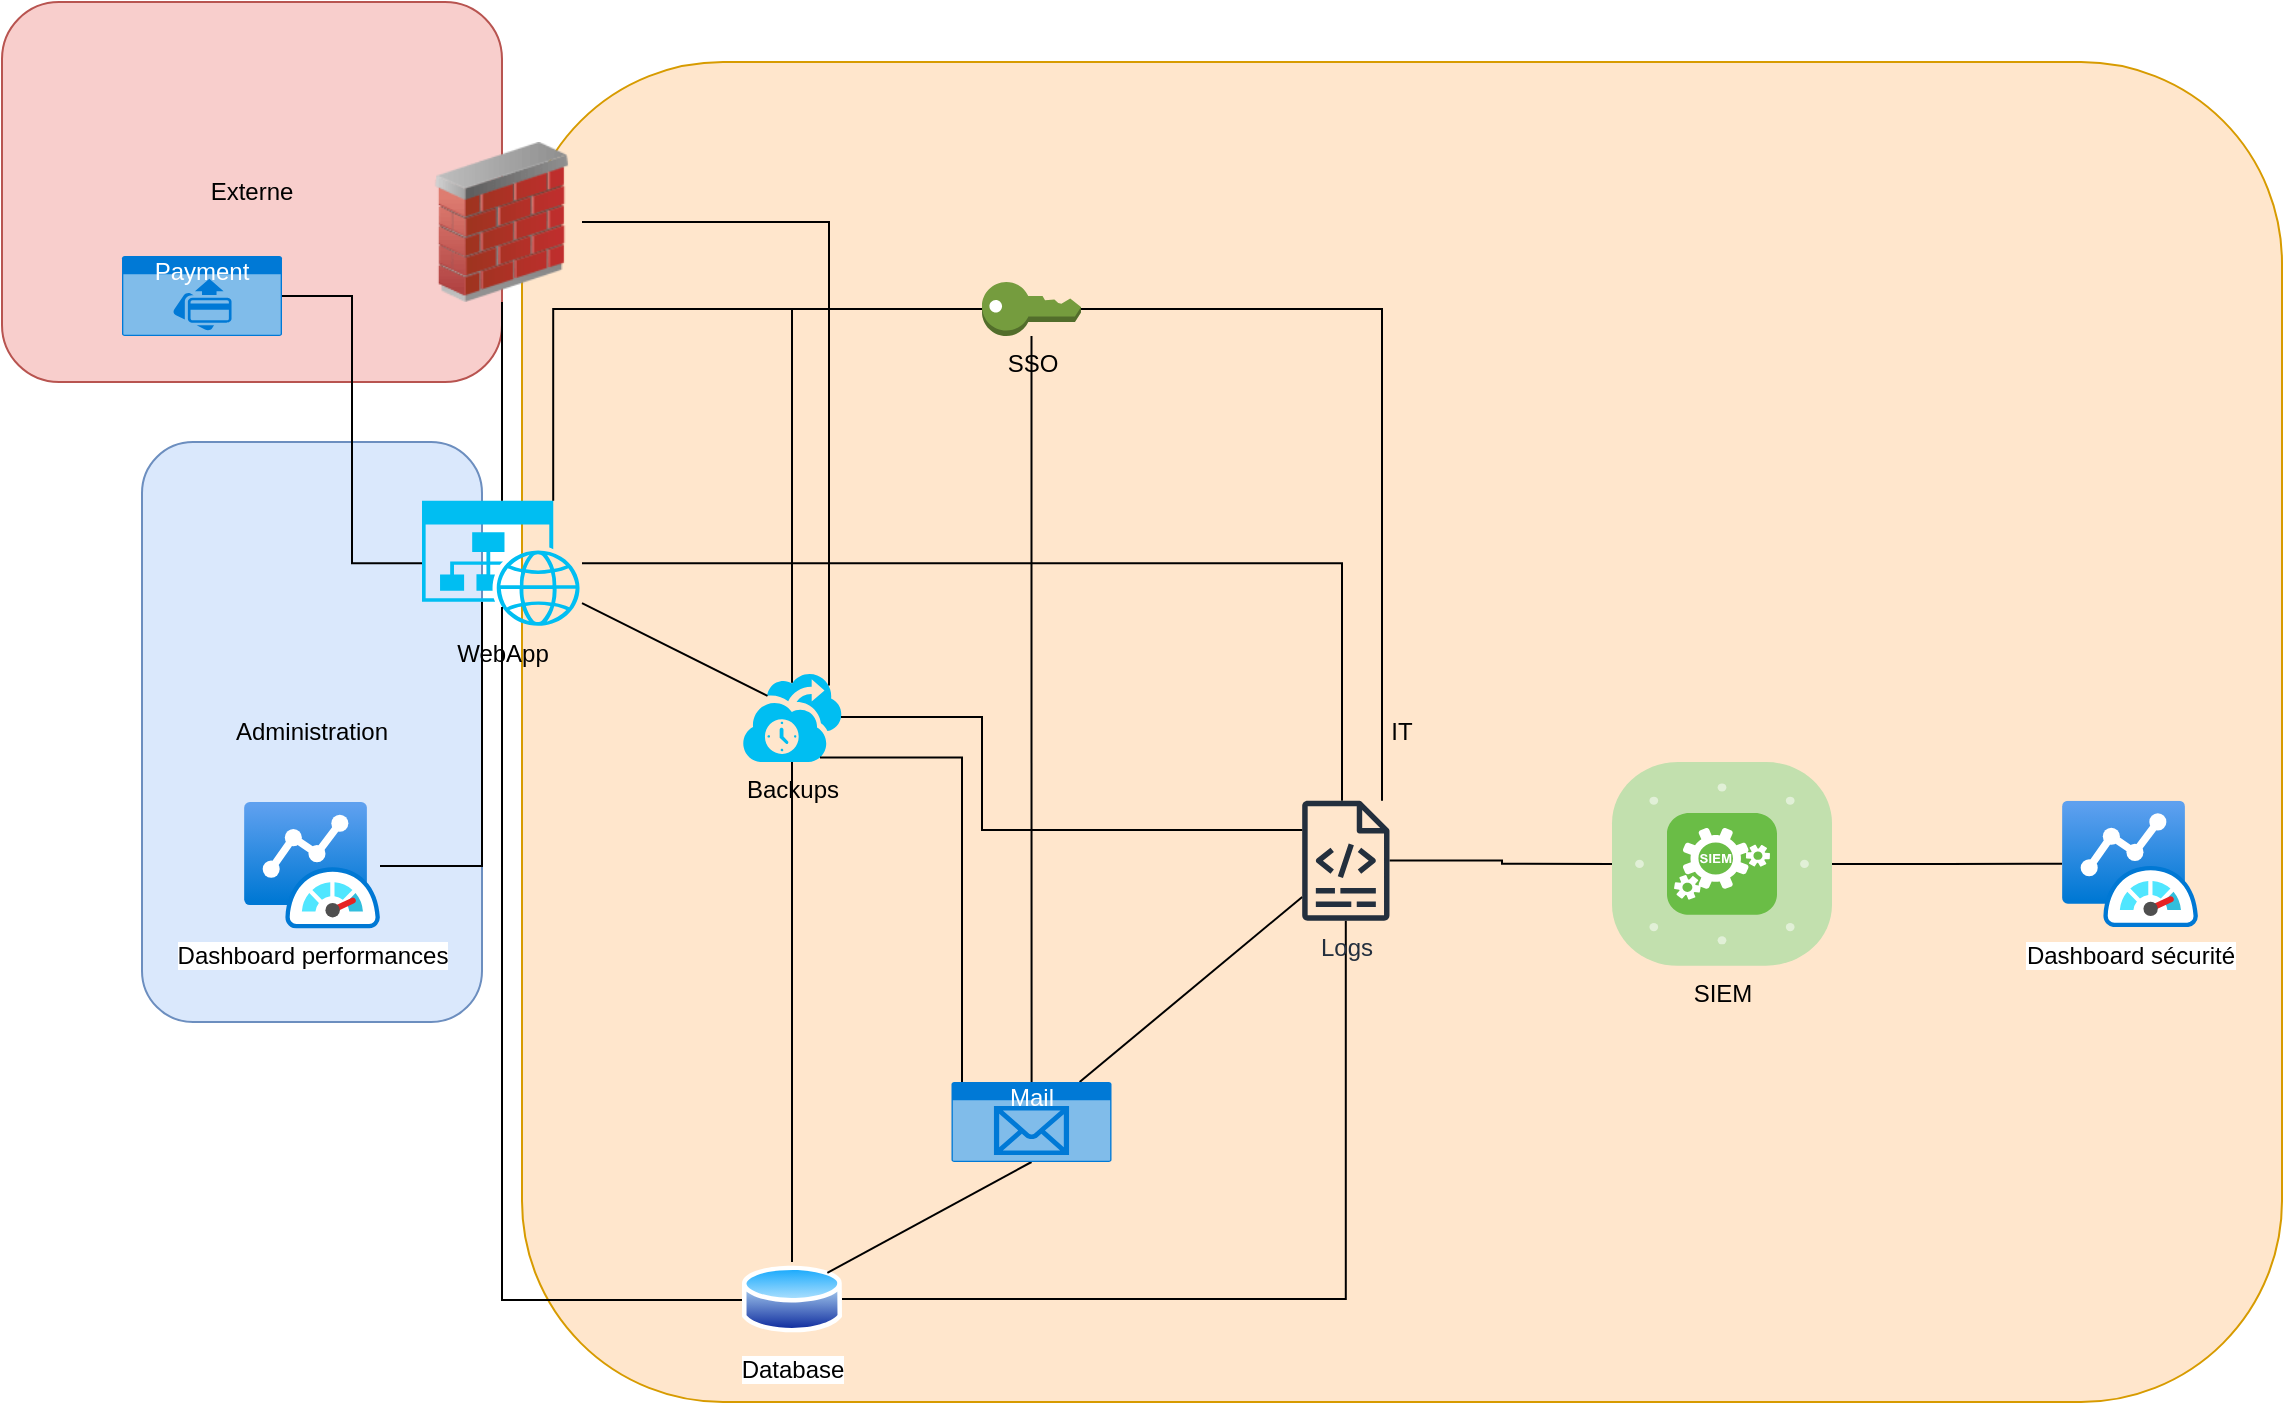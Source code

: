 <mxfile version="26.1.1">
  <diagram id="l8hXMBHkgcEJcSW0mbfh" name="Page-1">
    <mxGraphModel dx="2603" dy="1613" grid="1" gridSize="10" guides="1" tooltips="1" connect="1" arrows="1" fold="1" page="1" pageScale="1" pageWidth="1169" pageHeight="827" math="0" shadow="0">
      <root>
        <mxCell id="0" />
        <mxCell id="1" parent="0" />
        <mxCell id="q2HG8QPu7T1CwL4W8OTE-35" value="Externe" style="rounded=1;whiteSpace=wrap;html=1;fillColor=#f8cecc;strokeColor=#b85450;" vertex="1" parent="1">
          <mxGeometry x="-330" y="-100" width="250" height="190" as="geometry" />
        </mxCell>
        <mxCell id="q2HG8QPu7T1CwL4W8OTE-34" value="Administration" style="rounded=1;whiteSpace=wrap;html=1;fillColor=#dae8fc;strokeColor=#6c8ebf;" vertex="1" parent="1">
          <mxGeometry x="-260" y="120" width="170" height="290" as="geometry" />
        </mxCell>
        <mxCell id="q2HG8QPu7T1CwL4W8OTE-33" value="IT" style="rounded=1;whiteSpace=wrap;html=1;fillColor=#ffe6cc;strokeColor=#d79b00;" vertex="1" parent="1">
          <mxGeometry x="-70" y="-70" width="880" height="670" as="geometry" />
        </mxCell>
        <mxCell id="q2HG8QPu7T1CwL4W8OTE-12" style="edgeStyle=orthogonalEdgeStyle;rounded=0;orthogonalLoop=1;jettySize=auto;html=1;endArrow=none;startFill=0;" edge="1" parent="1" source="v_zZV-oKxVdYTd-pvLKk-2" target="q2HG8QPu7T1CwL4W8OTE-8">
          <mxGeometry relative="1" as="geometry">
            <mxPoint x="310" y="280" as="targetPoint" />
            <Array as="points">
              <mxPoint x="340" y="181" />
            </Array>
          </mxGeometry>
        </mxCell>
        <mxCell id="q2HG8QPu7T1CwL4W8OTE-24" style="edgeStyle=orthogonalEdgeStyle;rounded=0;orthogonalLoop=1;jettySize=auto;html=1;exitX=0.375;exitY=0.81;exitDx=0;exitDy=0;exitPerimeter=0;endArrow=none;startFill=0;" edge="1" parent="1" source="v_zZV-oKxVdYTd-pvLKk-2" target="q2HG8QPu7T1CwL4W8OTE-6">
          <mxGeometry relative="1" as="geometry">
            <Array as="points">
              <mxPoint x="-90" y="332" />
            </Array>
          </mxGeometry>
        </mxCell>
        <mxCell id="v_zZV-oKxVdYTd-pvLKk-2" value="WebApp" style="verticalLabelPosition=bottom;html=1;verticalAlign=top;align=center;strokeColor=none;fillColor=#00BEF2;shape=mxgraph.azure.website_generic;pointerEvents=1;" parent="1" vertex="1">
          <mxGeometry x="-120" y="149.38" width="80" height="62.5" as="geometry" />
        </mxCell>
        <mxCell id="v_zZV-oKxVdYTd-pvLKk-4" style="rounded=0;orthogonalLoop=1;jettySize=auto;html=1;exitX=0.5;exitY=0.85;exitDx=0;exitDy=0;exitPerimeter=0;endArrow=none;startFill=0;edgeStyle=orthogonalEdgeStyle;" parent="1" source="v_zZV-oKxVdYTd-pvLKk-2" target="v_zZV-oKxVdYTd-pvLKk-5" edge="1">
          <mxGeometry relative="1" as="geometry">
            <mxPoint x="260" y="279" as="targetPoint" />
            <Array as="points">
              <mxPoint x="-80" y="549" />
            </Array>
          </mxGeometry>
        </mxCell>
        <mxCell id="q2HG8QPu7T1CwL4W8OTE-11" style="edgeStyle=orthogonalEdgeStyle;rounded=0;orthogonalLoop=1;jettySize=auto;html=1;endArrow=none;startFill=0;" edge="1" parent="1" source="v_zZV-oKxVdYTd-pvLKk-5" target="q2HG8QPu7T1CwL4W8OTE-8">
          <mxGeometry relative="1" as="geometry" />
        </mxCell>
        <mxCell id="v_zZV-oKxVdYTd-pvLKk-5" value="Database" style="image;aspect=fixed;perimeter=ellipsePerimeter;html=1;align=center;shadow=0;dashed=0;spacingTop=3;image=img/lib/active_directory/database.svg;" parent="1" vertex="1">
          <mxGeometry x="40" y="530" width="50" height="37" as="geometry" />
        </mxCell>
        <mxCell id="v_zZV-oKxVdYTd-pvLKk-7" style="edgeStyle=none;rounded=0;orthogonalLoop=1;jettySize=auto;html=1;exitX=0.5;exitY=1;exitDx=0;exitDy=0;exitPerimeter=0;entryX=1;entryY=0;entryDx=0;entryDy=0;endArrow=none;startFill=0;" parent="1" source="v_zZV-oKxVdYTd-pvLKk-6" target="v_zZV-oKxVdYTd-pvLKk-5" edge="1">
          <mxGeometry relative="1" as="geometry" />
        </mxCell>
        <mxCell id="q2HG8QPu7T1CwL4W8OTE-9" style="rounded=0;orthogonalLoop=1;jettySize=auto;html=1;endArrow=none;startFill=0;" edge="1" parent="1" source="v_zZV-oKxVdYTd-pvLKk-6" target="q2HG8QPu7T1CwL4W8OTE-8">
          <mxGeometry relative="1" as="geometry" />
        </mxCell>
        <mxCell id="v_zZV-oKxVdYTd-pvLKk-6" value="Mail" style="html=1;whiteSpace=wrap;strokeColor=none;fillColor=#0079D6;labelPosition=center;verticalLabelPosition=middle;verticalAlign=top;align=center;fontSize=12;outlineConnect=0;spacingTop=-6;fontColor=#FFFFFF;sketch=0;shape=mxgraph.sitemap.mail;" parent="1" vertex="1">
          <mxGeometry x="144.75" y="440" width="80" height="40" as="geometry" />
        </mxCell>
        <mxCell id="v_zZV-oKxVdYTd-pvLKk-9" style="edgeStyle=orthogonalEdgeStyle;rounded=0;orthogonalLoop=1;jettySize=auto;html=1;endArrow=none;startFill=0;" parent="1" source="v_zZV-oKxVdYTd-pvLKk-8" target="v_zZV-oKxVdYTd-pvLKk-6" edge="1">
          <mxGeometry relative="1" as="geometry" />
        </mxCell>
        <mxCell id="q2HG8QPu7T1CwL4W8OTE-10" style="edgeStyle=orthogonalEdgeStyle;rounded=0;orthogonalLoop=1;jettySize=auto;html=1;endArrow=none;startFill=0;" edge="1" parent="1" source="v_zZV-oKxVdYTd-pvLKk-8" target="q2HG8QPu7T1CwL4W8OTE-8">
          <mxGeometry relative="1" as="geometry">
            <Array as="points">
              <mxPoint x="360" y="54" />
            </Array>
          </mxGeometry>
        </mxCell>
        <mxCell id="v_zZV-oKxVdYTd-pvLKk-8" value="SSO" style="outlineConnect=0;dashed=0;verticalLabelPosition=bottom;verticalAlign=top;align=center;html=1;shape=mxgraph.aws3.add_on;fillColor=#759C3E;gradientColor=none;" parent="1" vertex="1">
          <mxGeometry x="160" y="40" width="49.5" height="27" as="geometry" />
        </mxCell>
        <mxCell id="v_zZV-oKxVdYTd-pvLKk-10" style="edgeStyle=orthogonalEdgeStyle;rounded=0;orthogonalLoop=1;jettySize=auto;html=1;exitX=0;exitY=0.5;exitDx=0;exitDy=0;exitPerimeter=0;entryX=0.82;entryY=0;entryDx=0;entryDy=0;entryPerimeter=0;endArrow=none;startFill=0;" parent="1" source="v_zZV-oKxVdYTd-pvLKk-8" target="v_zZV-oKxVdYTd-pvLKk-2" edge="1">
          <mxGeometry relative="1" as="geometry">
            <Array as="points">
              <mxPoint x="-54" y="54" />
            </Array>
          </mxGeometry>
        </mxCell>
        <mxCell id="q2HG8QPu7T1CwL4W8OTE-3" value="Payment" style="html=1;whiteSpace=wrap;strokeColor=none;fillColor=#0079D6;labelPosition=center;verticalLabelPosition=middle;verticalAlign=top;align=center;fontSize=12;outlineConnect=0;spacingTop=-6;fontColor=#FFFFFF;sketch=0;shape=mxgraph.sitemap.payment;" vertex="1" parent="1">
          <mxGeometry x="-270" y="27" width="80" height="40" as="geometry" />
        </mxCell>
        <mxCell id="q2HG8QPu7T1CwL4W8OTE-5" style="edgeStyle=orthogonalEdgeStyle;rounded=0;orthogonalLoop=1;jettySize=auto;html=1;exitX=1;exitY=0.5;exitDx=0;exitDy=0;exitPerimeter=0;entryX=0;entryY=0.5;entryDx=0;entryDy=0;entryPerimeter=0;endArrow=none;startFill=0;" edge="1" parent="1" source="q2HG8QPu7T1CwL4W8OTE-3" target="v_zZV-oKxVdYTd-pvLKk-2">
          <mxGeometry relative="1" as="geometry" />
        </mxCell>
        <mxCell id="q2HG8QPu7T1CwL4W8OTE-6" value="Dashboard performances" style="image;aspect=fixed;html=1;points=[];align=center;fontSize=12;image=img/lib/azure2/other/Azure_Monitor_Dashboard.svg;" vertex="1" parent="1">
          <mxGeometry x="-209" y="300.0" width="68" height="63.2" as="geometry" />
        </mxCell>
        <mxCell id="q2HG8QPu7T1CwL4W8OTE-14" style="edgeStyle=orthogonalEdgeStyle;rounded=0;orthogonalLoop=1;jettySize=auto;html=1;entryX=0;entryY=0.5;entryDx=0;entryDy=0;entryPerimeter=0;endArrow=none;startFill=0;" edge="1" parent="1" source="q2HG8QPu7T1CwL4W8OTE-8" target="q2HG8QPu7T1CwL4W8OTE-21">
          <mxGeometry relative="1" as="geometry">
            <mxPoint x="302" y="300" as="targetPoint" />
            <Array as="points">
              <mxPoint x="420" y="330" />
              <mxPoint x="420" y="331" />
            </Array>
          </mxGeometry>
        </mxCell>
        <mxCell id="q2HG8QPu7T1CwL4W8OTE-8" value="Logs" style="sketch=0;outlineConnect=0;fontColor=#232F3E;gradientColor=none;fillColor=#232F3D;strokeColor=none;dashed=0;verticalLabelPosition=bottom;verticalAlign=top;align=center;html=1;fontSize=12;fontStyle=0;aspect=fixed;pointerEvents=1;shape=mxgraph.aws4.logs;" vertex="1" parent="1">
          <mxGeometry x="320" y="299.34" width="43.84" height="60" as="geometry" />
        </mxCell>
        <mxCell id="q2HG8QPu7T1CwL4W8OTE-15" value="Backups" style="verticalLabelPosition=bottom;html=1;verticalAlign=top;align=center;strokeColor=none;fillColor=#00BEF2;shape=mxgraph.azure.backup_service;" vertex="1" parent="1">
          <mxGeometry x="40" y="235" width="50" height="45" as="geometry" />
        </mxCell>
        <mxCell id="q2HG8QPu7T1CwL4W8OTE-16" style="edgeStyle=orthogonalEdgeStyle;rounded=0;orthogonalLoop=1;jettySize=auto;html=1;entryX=0.99;entryY=0.5;entryDx=0;entryDy=0;entryPerimeter=0;endArrow=none;startFill=0;" edge="1" parent="1" source="q2HG8QPu7T1CwL4W8OTE-8" target="q2HG8QPu7T1CwL4W8OTE-15">
          <mxGeometry relative="1" as="geometry">
            <Array as="points">
              <mxPoint x="160" y="314" />
              <mxPoint x="160" y="258" />
            </Array>
          </mxGeometry>
        </mxCell>
        <mxCell id="q2HG8QPu7T1CwL4W8OTE-17" style="edgeStyle=orthogonalEdgeStyle;rounded=0;orthogonalLoop=1;jettySize=auto;html=1;entryX=0.5;entryY=1;entryDx=0;entryDy=0;entryPerimeter=0;endArrow=none;startFill=0;" edge="1" parent="1" source="v_zZV-oKxVdYTd-pvLKk-5" target="q2HG8QPu7T1CwL4W8OTE-15">
          <mxGeometry relative="1" as="geometry" />
        </mxCell>
        <mxCell id="q2HG8QPu7T1CwL4W8OTE-18" style="edgeStyle=orthogonalEdgeStyle;rounded=0;orthogonalLoop=1;jettySize=auto;html=1;entryX=0.78;entryY=0.95;entryDx=0;entryDy=0;entryPerimeter=0;endArrow=none;startFill=0;" edge="1" parent="1" source="v_zZV-oKxVdYTd-pvLKk-6" target="q2HG8QPu7T1CwL4W8OTE-15">
          <mxGeometry relative="1" as="geometry">
            <Array as="points">
              <mxPoint x="150" y="278" />
            </Array>
          </mxGeometry>
        </mxCell>
        <mxCell id="q2HG8QPu7T1CwL4W8OTE-19" style="rounded=0;orthogonalLoop=1;jettySize=auto;html=1;entryX=0.255;entryY=0.265;entryDx=0;entryDy=0;entryPerimeter=0;endArrow=none;startFill=0;" edge="1" parent="1" source="v_zZV-oKxVdYTd-pvLKk-2" target="q2HG8QPu7T1CwL4W8OTE-15">
          <mxGeometry relative="1" as="geometry" />
        </mxCell>
        <mxCell id="q2HG8QPu7T1CwL4W8OTE-20" style="edgeStyle=orthogonalEdgeStyle;rounded=0;orthogonalLoop=1;jettySize=auto;html=1;entryX=0.5;entryY=0.12;entryDx=0;entryDy=0;entryPerimeter=0;endArrow=none;startFill=0;" edge="1" parent="1" source="v_zZV-oKxVdYTd-pvLKk-8" target="q2HG8QPu7T1CwL4W8OTE-15">
          <mxGeometry relative="1" as="geometry">
            <mxPoint x="60" y="170" as="targetPoint" />
            <Array as="points">
              <mxPoint x="65" y="54" />
            </Array>
          </mxGeometry>
        </mxCell>
        <mxCell id="q2HG8QPu7T1CwL4W8OTE-29" style="edgeStyle=orthogonalEdgeStyle;rounded=0;orthogonalLoop=1;jettySize=auto;html=1;endArrow=none;startFill=0;" edge="1" parent="1" source="q2HG8QPu7T1CwL4W8OTE-21" target="q2HG8QPu7T1CwL4W8OTE-28">
          <mxGeometry relative="1" as="geometry" />
        </mxCell>
        <mxCell id="q2HG8QPu7T1CwL4W8OTE-21" value="SIEM" style="verticalLabelPosition=bottom;sketch=0;html=1;fillColor=#6ABD46;strokeColor=#ffffff;verticalAlign=top;align=center;points=[[0.085,0.085,0],[0.915,0.085,0],[0.915,0.915,0],[0.085,0.915,0],[0.25,0,0],[0.5,0,0],[0.75,0,0],[1,0.25,0],[1,0.5,0],[1,0.75,0],[0.75,1,0],[0.5,1,0],[0.25,1,0],[0,0.75,0],[0,0.5,0],[0,0.25,0]];pointerEvents=1;shape=mxgraph.cisco_safe.compositeIcon;bgIcon=mxgraph.cisco_safe.architecture.generic_appliance;resIcon=mxgraph.cisco_safe.architecture.siem;" vertex="1" parent="1">
          <mxGeometry x="475" y="280" width="110" height="101.88" as="geometry" />
        </mxCell>
        <mxCell id="q2HG8QPu7T1CwL4W8OTE-22" value="" style="image;html=1;image=img/lib/clip_art/networking/Firewall_02_128x128.png" vertex="1" parent="1">
          <mxGeometry x="-120" y="-30" width="80" height="80" as="geometry" />
        </mxCell>
        <mxCell id="q2HG8QPu7T1CwL4W8OTE-23" style="edgeStyle=orthogonalEdgeStyle;rounded=0;orthogonalLoop=1;jettySize=auto;html=1;entryX=0.5;entryY=0;entryDx=0;entryDy=0;entryPerimeter=0;endArrow=none;startFill=0;" edge="1" parent="1" source="q2HG8QPu7T1CwL4W8OTE-22" target="v_zZV-oKxVdYTd-pvLKk-2">
          <mxGeometry relative="1" as="geometry" />
        </mxCell>
        <mxCell id="q2HG8QPu7T1CwL4W8OTE-28" value="Dashboard sécurité" style="image;aspect=fixed;html=1;points=[];align=center;fontSize=12;image=img/lib/azure2/other/Azure_Monitor_Dashboard.svg;" vertex="1" parent="1">
          <mxGeometry x="700" y="299.34" width="68" height="63.2" as="geometry" />
        </mxCell>
        <mxCell id="q2HG8QPu7T1CwL4W8OTE-36" style="edgeStyle=orthogonalEdgeStyle;rounded=0;orthogonalLoop=1;jettySize=auto;html=1;entryX=0.87;entryY=0.15;entryDx=0;entryDy=0;entryPerimeter=0;endArrow=none;startFill=0;" edge="1" parent="1" source="q2HG8QPu7T1CwL4W8OTE-22" target="q2HG8QPu7T1CwL4W8OTE-15">
          <mxGeometry relative="1" as="geometry" />
        </mxCell>
      </root>
    </mxGraphModel>
  </diagram>
</mxfile>
